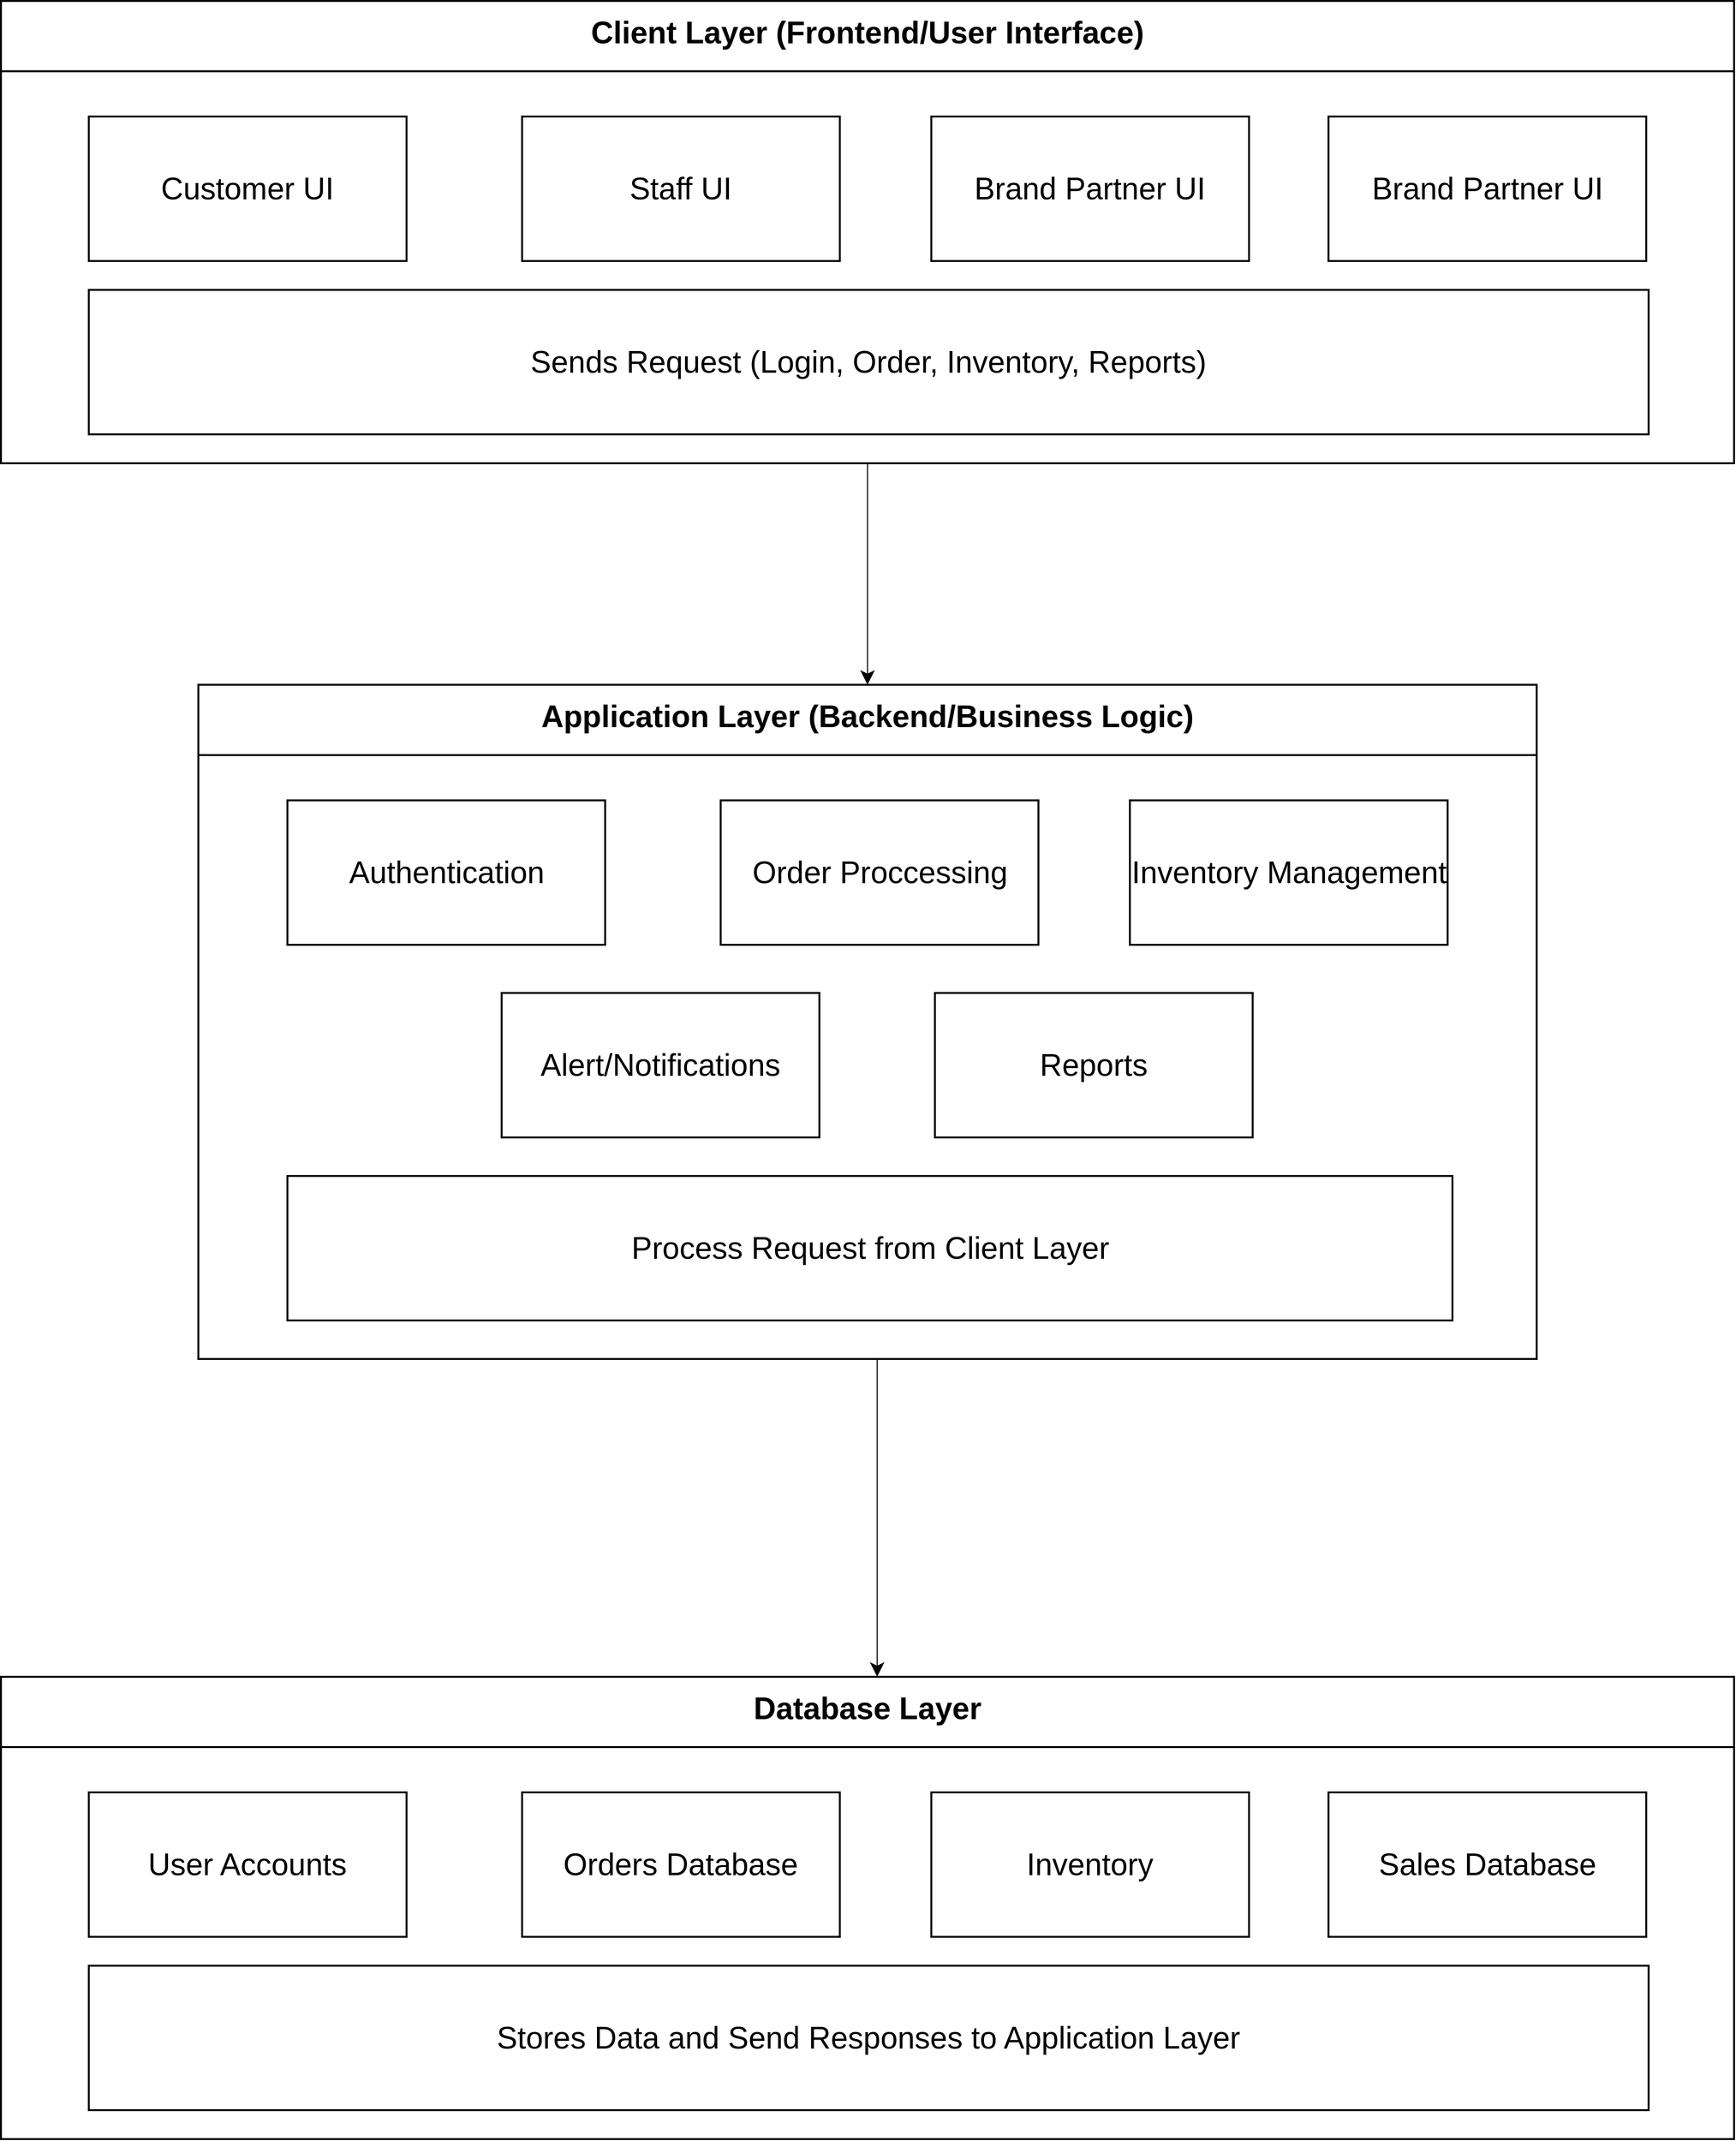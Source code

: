 <mxfile>
    <diagram id="8ObFd_kkKfOo9K47Kka7" name="Page-1">
        <mxGraphModel dx="3716" dy="2636" grid="1" gridSize="10" guides="1" tooltips="1" connect="1" arrows="1" fold="1" page="1" pageScale="1" pageWidth="3300" pageHeight="4681" background="none" math="0" shadow="0">
            <root>
                <mxCell id="0"/>
                <mxCell id="1" parent="0"/>
                <mxCell id="3" value="&lt;p style=&quot;line-height: 130%;&quot;&gt;&lt;font style=&quot;font-size: 32px;&quot;&gt;Client Layer (Frontend/User Interface)&lt;/font&gt;&lt;/p&gt;" style="swimlane;whiteSpace=wrap;html=1;strokeWidth=2;glass=0;rounded=0;resizeWidth=1;resizeHeight=1;shadow=0;startSize=73;" parent="1" vertex="1">
                    <mxGeometry x="530" y="660" width="1800" height="480" as="geometry"/>
                </mxCell>
                <mxCell id="5" value="Customer UI" style="rounded=0;whiteSpace=wrap;html=1;shadow=0;glass=0;sketch=0;strokeWidth=2;fontSize=32;startSize=73;" parent="3" vertex="1">
                    <mxGeometry x="91.25" y="120" width="330" height="150" as="geometry"/>
                </mxCell>
                <mxCell id="6" value="Staff UI" style="rounded=0;whiteSpace=wrap;html=1;shadow=0;glass=0;sketch=0;strokeWidth=2;fontSize=32;startSize=73;" parent="3" vertex="1">
                    <mxGeometry x="541.25" y="120" width="330" height="150" as="geometry"/>
                </mxCell>
                <mxCell id="7" value="Brand Partner UI" style="rounded=0;whiteSpace=wrap;html=1;shadow=0;glass=0;sketch=0;strokeWidth=2;fontSize=32;startSize=73;" parent="3" vertex="1">
                    <mxGeometry x="966.25" y="120" width="330" height="150" as="geometry"/>
                </mxCell>
                <mxCell id="8" value="Brand Partner UI" style="rounded=0;whiteSpace=wrap;html=1;shadow=0;glass=0;sketch=0;strokeWidth=2;fontSize=32;startSize=73;" parent="3" vertex="1">
                    <mxGeometry x="1378.75" y="120" width="330" height="150" as="geometry"/>
                </mxCell>
                <mxCell id="9" value="Sends Request (Login, Order, Inventory, Reports)" style="rounded=0;whiteSpace=wrap;html=1;shadow=0;glass=0;sketch=0;strokeWidth=2;fontSize=32;startSize=73;" parent="3" vertex="1">
                    <mxGeometry x="91.25" y="300" width="1620" height="150" as="geometry"/>
                </mxCell>
                <mxCell id="10" value="&lt;p style=&quot;line-height: 130%;&quot;&gt;&lt;span style=&quot;font-size: 32px;&quot;&gt;Application Layer (Backend/Business Logic)&lt;/span&gt;&lt;/p&gt;" style="swimlane;whiteSpace=wrap;html=1;strokeWidth=2;glass=0;rounded=0;resizeWidth=1;resizeHeight=1;shadow=0;startSize=73;" parent="1" vertex="1">
                    <mxGeometry x="735" y="1370" width="1390" height="700" as="geometry"/>
                </mxCell>
                <mxCell id="11" value="Authentication" style="rounded=0;whiteSpace=wrap;html=1;shadow=0;glass=0;sketch=0;strokeWidth=2;fontSize=32;startSize=73;" parent="10" vertex="1">
                    <mxGeometry x="92.5" y="120" width="330" height="150" as="geometry"/>
                </mxCell>
                <mxCell id="12" value="Order Proccessing" style="rounded=0;whiteSpace=wrap;html=1;shadow=0;glass=0;sketch=0;strokeWidth=2;fontSize=32;startSize=73;" parent="10" vertex="1">
                    <mxGeometry x="542.5" y="120" width="330" height="150" as="geometry"/>
                </mxCell>
                <mxCell id="13" value="Inventory Management" style="rounded=0;whiteSpace=wrap;html=1;shadow=0;glass=0;sketch=0;strokeWidth=2;fontSize=32;startSize=73;" parent="10" vertex="1">
                    <mxGeometry x="967.5" y="120" width="330" height="150" as="geometry"/>
                </mxCell>
                <mxCell id="14" value="Reports" style="rounded=0;whiteSpace=wrap;html=1;shadow=0;glass=0;sketch=0;strokeWidth=2;fontSize=32;startSize=73;" parent="10" vertex="1">
                    <mxGeometry x="765" y="320" width="330" height="150" as="geometry"/>
                </mxCell>
                <mxCell id="17" value="Alert/Notifications" style="rounded=0;whiteSpace=wrap;html=1;shadow=0;glass=0;sketch=0;strokeWidth=2;fontSize=32;startSize=73;" parent="10" vertex="1">
                    <mxGeometry x="315" y="320" width="330" height="150" as="geometry"/>
                </mxCell>
                <mxCell id="26" value="Process Request from Client Layer" style="rounded=0;whiteSpace=wrap;html=1;shadow=0;glass=0;sketch=0;strokeWidth=2;fontSize=32;startSize=73;" parent="10" vertex="1">
                    <mxGeometry x="92.5" y="510" width="1210" height="150" as="geometry"/>
                </mxCell>
                <mxCell id="16" value="" style="endArrow=classic;html=1;fontSize=32;startSize=73;entryX=0.5;entryY=0;entryDx=0;entryDy=0;exitX=0.5;exitY=1;exitDx=0;exitDy=0;endSize=12;" parent="1" source="3" target="10" edge="1">
                    <mxGeometry width="50" height="50" relative="1" as="geometry">
                        <mxPoint x="1140" y="1260" as="sourcePoint"/>
                        <mxPoint x="1190" y="1210" as="targetPoint"/>
                    </mxGeometry>
                </mxCell>
                <mxCell id="19" value="&lt;p style=&quot;line-height: 130%;&quot;&gt;&lt;font style=&quot;font-size: 32px;&quot;&gt;Database Layer&lt;/font&gt;&lt;/p&gt;" style="swimlane;whiteSpace=wrap;html=1;strokeWidth=2;glass=0;rounded=0;resizeWidth=1;resizeHeight=1;shadow=0;startSize=73;" parent="1" vertex="1">
                    <mxGeometry x="530" y="2400" width="1800" height="480" as="geometry"/>
                </mxCell>
                <mxCell id="20" value="User Accounts" style="rounded=0;whiteSpace=wrap;html=1;shadow=0;glass=0;sketch=0;strokeWidth=2;fontSize=32;startSize=73;" parent="19" vertex="1">
                    <mxGeometry x="91.25" y="120" width="330" height="150" as="geometry"/>
                </mxCell>
                <mxCell id="21" value="Orders Database" style="rounded=0;whiteSpace=wrap;html=1;shadow=0;glass=0;sketch=0;strokeWidth=2;fontSize=32;startSize=73;" parent="19" vertex="1">
                    <mxGeometry x="541.25" y="120" width="330" height="150" as="geometry"/>
                </mxCell>
                <mxCell id="22" value="Inventory" style="rounded=0;whiteSpace=wrap;html=1;shadow=0;glass=0;sketch=0;strokeWidth=2;fontSize=32;startSize=73;" parent="19" vertex="1">
                    <mxGeometry x="966.25" y="120" width="330" height="150" as="geometry"/>
                </mxCell>
                <mxCell id="23" value="Sales Database" style="rounded=0;whiteSpace=wrap;html=1;shadow=0;glass=0;sketch=0;strokeWidth=2;fontSize=32;startSize=73;" parent="19" vertex="1">
                    <mxGeometry x="1378.75" y="120" width="330" height="150" as="geometry"/>
                </mxCell>
                <mxCell id="24" value="Stores Data and Send Responses to Application Layer" style="rounded=0;whiteSpace=wrap;html=1;shadow=0;glass=0;sketch=0;strokeWidth=2;fontSize=32;startSize=73;" parent="19" vertex="1">
                    <mxGeometry x="91.25" y="300" width="1620" height="150" as="geometry"/>
                </mxCell>
                <mxCell id="25" value="" style="endArrow=classic;html=1;fontSize=32;startSize=73;entryX=0.5;entryY=0;entryDx=0;entryDy=0;endSize=12;" parent="1" edge="1">
                    <mxGeometry width="50" height="50" relative="1" as="geometry">
                        <mxPoint x="1440" y="2070" as="sourcePoint"/>
                        <mxPoint x="1440" y="2400" as="targetPoint"/>
                    </mxGeometry>
                </mxCell>
            </root>
        </mxGraphModel>
    </diagram>
</mxfile>